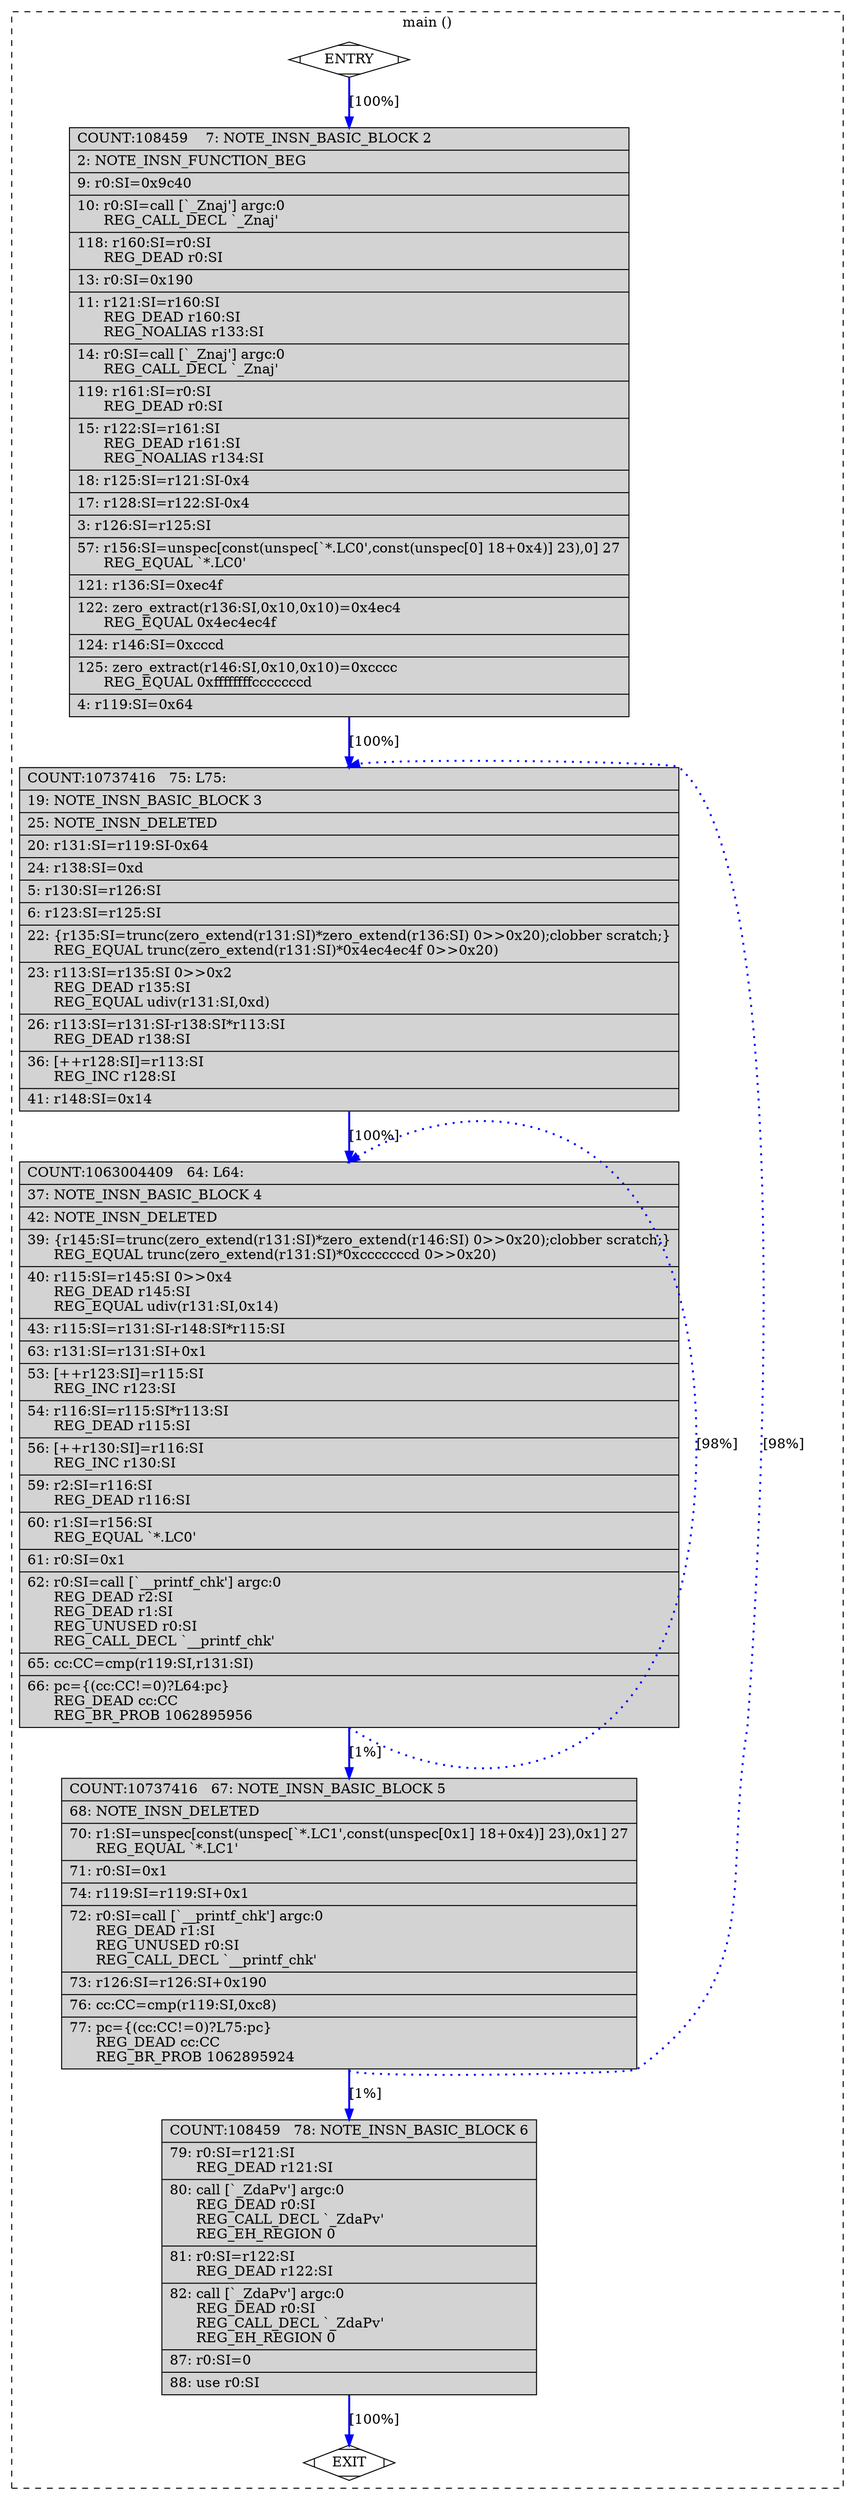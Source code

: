 digraph "a-matmul-v2.cpp.288r.sched1" {
overlap=false;
subgraph "cluster_main" {
	style="dashed";
	color="black";
	label="main ()";
	fn_30_basic_block_0 [shape=Mdiamond,style=filled,fillcolor=white,label="ENTRY"];

	fn_30_basic_block_2 [shape=record,style=filled,fillcolor=lightgrey,label="{COUNT:108459\ \ \ \ 7:\ NOTE_INSN_BASIC_BLOCK\ 2\l\
|\ \ \ \ 2:\ NOTE_INSN_FUNCTION_BEG\l\
|\ \ \ \ 9:\ r0:SI=0x9c40\l\
|\ \ \ 10:\ r0:SI=call\ [`_Znaj']\ argc:0\l\
\ \ \ \ \ \ REG_CALL_DECL\ `_Znaj'\l\
|\ \ 118:\ r160:SI=r0:SI\l\
\ \ \ \ \ \ REG_DEAD\ r0:SI\l\
|\ \ \ 13:\ r0:SI=0x190\l\
|\ \ \ 11:\ r121:SI=r160:SI\l\
\ \ \ \ \ \ REG_DEAD\ r160:SI\l\
\ \ \ \ \ \ REG_NOALIAS\ r133:SI\l\
|\ \ \ 14:\ r0:SI=call\ [`_Znaj']\ argc:0\l\
\ \ \ \ \ \ REG_CALL_DECL\ `_Znaj'\l\
|\ \ 119:\ r161:SI=r0:SI\l\
\ \ \ \ \ \ REG_DEAD\ r0:SI\l\
|\ \ \ 15:\ r122:SI=r161:SI\l\
\ \ \ \ \ \ REG_DEAD\ r161:SI\l\
\ \ \ \ \ \ REG_NOALIAS\ r134:SI\l\
|\ \ \ 18:\ r125:SI=r121:SI-0x4\l\
|\ \ \ 17:\ r128:SI=r122:SI-0x4\l\
|\ \ \ \ 3:\ r126:SI=r125:SI\l\
|\ \ \ 57:\ r156:SI=unspec[const(unspec[`*.LC0',const(unspec[0]\ 18+0x4)]\ 23),0]\ 27\l\
\ \ \ \ \ \ REG_EQUAL\ `*.LC0'\l\
|\ \ 121:\ r136:SI=0xec4f\l\
|\ \ 122:\ zero_extract(r136:SI,0x10,0x10)=0x4ec4\l\
\ \ \ \ \ \ REG_EQUAL\ 0x4ec4ec4f\l\
|\ \ 124:\ r146:SI=0xcccd\l\
|\ \ 125:\ zero_extract(r146:SI,0x10,0x10)=0xcccc\l\
\ \ \ \ \ \ REG_EQUAL\ 0xffffffffcccccccd\l\
|\ \ \ \ 4:\ r119:SI=0x64\l\
}"];

	fn_30_basic_block_3 [shape=record,style=filled,fillcolor=lightgrey,label="{COUNT:10737416\ \ \ 75:\ L75:\l\
|\ \ \ 19:\ NOTE_INSN_BASIC_BLOCK\ 3\l\
|\ \ \ 25:\ NOTE_INSN_DELETED\l\
|\ \ \ 20:\ r131:SI=r119:SI-0x64\l\
|\ \ \ 24:\ r138:SI=0xd\l\
|\ \ \ \ 5:\ r130:SI=r126:SI\l\
|\ \ \ \ 6:\ r123:SI=r125:SI\l\
|\ \ \ 22:\ \{r135:SI=trunc(zero_extend(r131:SI)*zero_extend(r136:SI)\ 0\>\>0x20);clobber\ scratch;\}\l\
\ \ \ \ \ \ REG_EQUAL\ trunc(zero_extend(r131:SI)*0x4ec4ec4f\ 0\>\>0x20)\l\
|\ \ \ 23:\ r113:SI=r135:SI\ 0\>\>0x2\l\
\ \ \ \ \ \ REG_DEAD\ r135:SI\l\
\ \ \ \ \ \ REG_EQUAL\ udiv(r131:SI,0xd)\l\
|\ \ \ 26:\ r113:SI=r131:SI-r138:SI*r113:SI\l\
\ \ \ \ \ \ REG_DEAD\ r138:SI\l\
|\ \ \ 36:\ [++r128:SI]=r113:SI\l\
\ \ \ \ \ \ REG_INC\ r128:SI\l\
|\ \ \ 41:\ r148:SI=0x14\l\
}"];

	fn_30_basic_block_4 [shape=record,style=filled,fillcolor=lightgrey,label="{COUNT:1063004409\ \ \ 64:\ L64:\l\
|\ \ \ 37:\ NOTE_INSN_BASIC_BLOCK\ 4\l\
|\ \ \ 42:\ NOTE_INSN_DELETED\l\
|\ \ \ 39:\ \{r145:SI=trunc(zero_extend(r131:SI)*zero_extend(r146:SI)\ 0\>\>0x20);clobber\ scratch;\}\l\
\ \ \ \ \ \ REG_EQUAL\ trunc(zero_extend(r131:SI)*0xcccccccd\ 0\>\>0x20)\l\
|\ \ \ 40:\ r115:SI=r145:SI\ 0\>\>0x4\l\
\ \ \ \ \ \ REG_DEAD\ r145:SI\l\
\ \ \ \ \ \ REG_EQUAL\ udiv(r131:SI,0x14)\l\
|\ \ \ 43:\ r115:SI=r131:SI-r148:SI*r115:SI\l\
|\ \ \ 63:\ r131:SI=r131:SI+0x1\l\
|\ \ \ 53:\ [++r123:SI]=r115:SI\l\
\ \ \ \ \ \ REG_INC\ r123:SI\l\
|\ \ \ 54:\ r116:SI=r115:SI*r113:SI\l\
\ \ \ \ \ \ REG_DEAD\ r115:SI\l\
|\ \ \ 56:\ [++r130:SI]=r116:SI\l\
\ \ \ \ \ \ REG_INC\ r130:SI\l\
|\ \ \ 59:\ r2:SI=r116:SI\l\
\ \ \ \ \ \ REG_DEAD\ r116:SI\l\
|\ \ \ 60:\ r1:SI=r156:SI\l\
\ \ \ \ \ \ REG_EQUAL\ `*.LC0'\l\
|\ \ \ 61:\ r0:SI=0x1\l\
|\ \ \ 62:\ r0:SI=call\ [`__printf_chk']\ argc:0\l\
\ \ \ \ \ \ REG_DEAD\ r2:SI\l\
\ \ \ \ \ \ REG_DEAD\ r1:SI\l\
\ \ \ \ \ \ REG_UNUSED\ r0:SI\l\
\ \ \ \ \ \ REG_CALL_DECL\ `__printf_chk'\l\
|\ \ \ 65:\ cc:CC=cmp(r119:SI,r131:SI)\l\
|\ \ \ 66:\ pc=\{(cc:CC!=0)?L64:pc\}\l\
\ \ \ \ \ \ REG_DEAD\ cc:CC\l\
\ \ \ \ \ \ REG_BR_PROB\ 1062895956\l\
}"];

	fn_30_basic_block_5 [shape=record,style=filled,fillcolor=lightgrey,label="{COUNT:10737416\ \ \ 67:\ NOTE_INSN_BASIC_BLOCK\ 5\l\
|\ \ \ 68:\ NOTE_INSN_DELETED\l\
|\ \ \ 70:\ r1:SI=unspec[const(unspec[`*.LC1',const(unspec[0x1]\ 18+0x4)]\ 23),0x1]\ 27\l\
\ \ \ \ \ \ REG_EQUAL\ `*.LC1'\l\
|\ \ \ 71:\ r0:SI=0x1\l\
|\ \ \ 74:\ r119:SI=r119:SI+0x1\l\
|\ \ \ 72:\ r0:SI=call\ [`__printf_chk']\ argc:0\l\
\ \ \ \ \ \ REG_DEAD\ r1:SI\l\
\ \ \ \ \ \ REG_UNUSED\ r0:SI\l\
\ \ \ \ \ \ REG_CALL_DECL\ `__printf_chk'\l\
|\ \ \ 73:\ r126:SI=r126:SI+0x190\l\
|\ \ \ 76:\ cc:CC=cmp(r119:SI,0xc8)\l\
|\ \ \ 77:\ pc=\{(cc:CC!=0)?L75:pc\}\l\
\ \ \ \ \ \ REG_DEAD\ cc:CC\l\
\ \ \ \ \ \ REG_BR_PROB\ 1062895924\l\
}"];

	fn_30_basic_block_6 [shape=record,style=filled,fillcolor=lightgrey,label="{COUNT:108459\ \ \ 78:\ NOTE_INSN_BASIC_BLOCK\ 6\l\
|\ \ \ 79:\ r0:SI=r121:SI\l\
\ \ \ \ \ \ REG_DEAD\ r121:SI\l\
|\ \ \ 80:\ call\ [`_ZdaPv']\ argc:0\l\
\ \ \ \ \ \ REG_DEAD\ r0:SI\l\
\ \ \ \ \ \ REG_CALL_DECL\ `_ZdaPv'\l\
\ \ \ \ \ \ REG_EH_REGION\ 0\l\
|\ \ \ 81:\ r0:SI=r122:SI\l\
\ \ \ \ \ \ REG_DEAD\ r122:SI\l\
|\ \ \ 82:\ call\ [`_ZdaPv']\ argc:0\l\
\ \ \ \ \ \ REG_DEAD\ r0:SI\l\
\ \ \ \ \ \ REG_CALL_DECL\ `_ZdaPv'\l\
\ \ \ \ \ \ REG_EH_REGION\ 0\l\
|\ \ \ 87:\ r0:SI=0\l\
|\ \ \ 88:\ use\ r0:SI\l\
}"];

	fn_30_basic_block_1 [shape=Mdiamond,style=filled,fillcolor=white,label="EXIT"];

	fn_30_basic_block_0:s -> fn_30_basic_block_2:n [style="solid,bold",color=blue,weight=100,constraint=true,label="[100%]"];
	fn_30_basic_block_2:s -> fn_30_basic_block_3:n [style="solid,bold",color=blue,weight=100,constraint=true,label="[100%]"];
	fn_30_basic_block_3:s -> fn_30_basic_block_4:n [style="solid,bold",color=blue,weight=100,constraint=true,label="[100%]"];
	fn_30_basic_block_4:s -> fn_30_basic_block_4:n [style="dotted,bold",color=blue,weight=10,constraint=false,label="[98%]"];
	fn_30_basic_block_4:s -> fn_30_basic_block_5:n [style="solid,bold",color=blue,weight=100,constraint=true,label="[1%]"];
	fn_30_basic_block_5:s -> fn_30_basic_block_3:n [style="dotted,bold",color=blue,weight=10,constraint=false,label="[98%]"];
	fn_30_basic_block_5:s -> fn_30_basic_block_6:n [style="solid,bold",color=blue,weight=100,constraint=true,label="[1%]"];
	fn_30_basic_block_6:s -> fn_30_basic_block_1:n [style="solid,bold",color=blue,weight=100,constraint=true,label="[100%]"];
	fn_30_basic_block_0:s -> fn_30_basic_block_1:n [style="invis",constraint=true];
}
}

